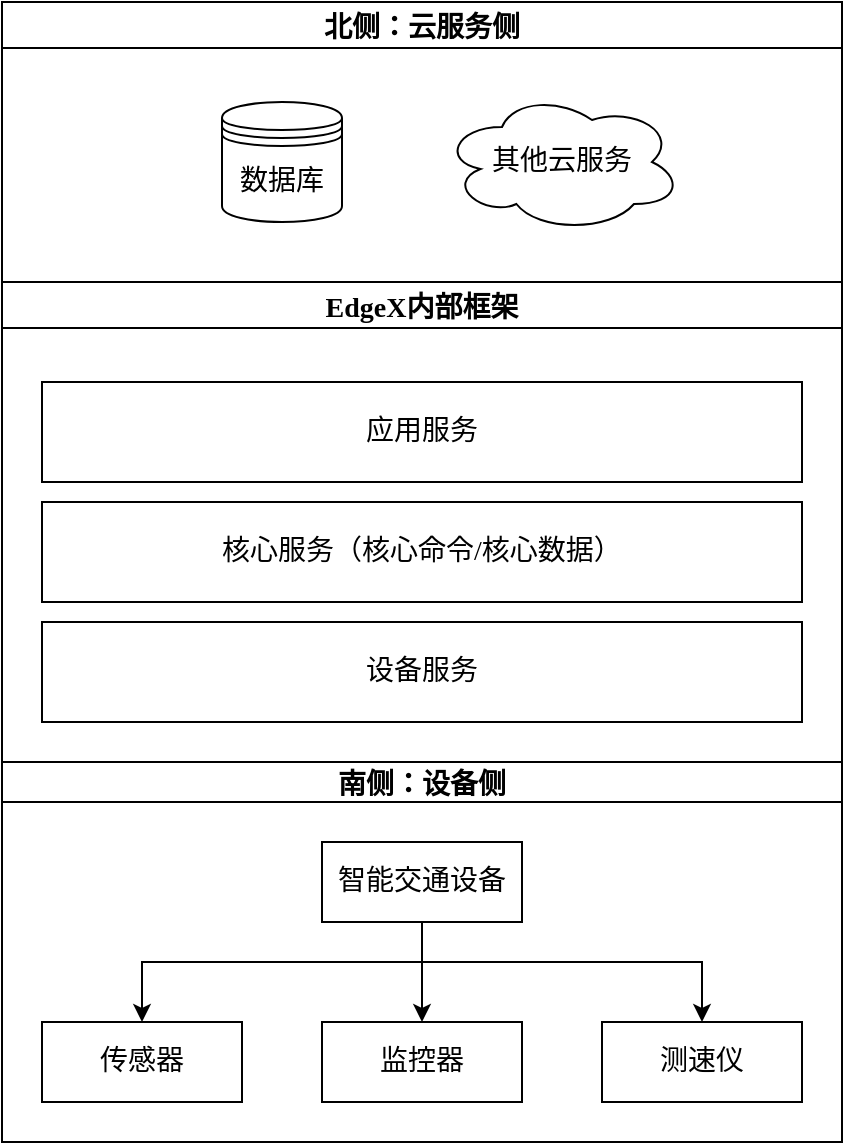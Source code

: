 <mxfile version="18.0.3" type="github">
  <diagram id="x8wUL-hqikglWtBgJhWG" name="Page-1">
    <mxGraphModel dx="1038" dy="1708" grid="1" gridSize="10" guides="1" tooltips="1" connect="1" arrows="1" fold="1" page="1" pageScale="1" pageWidth="827" pageHeight="1169" math="0" shadow="0">
      <root>
        <mxCell id="0" />
        <mxCell id="1" parent="0" />
        <mxCell id="rjUNm6GgaviCtcE3AxA1-7" value="南侧：设备侧" style="swimlane;startSize=20;horizontal=1;childLayout=treeLayout;horizontalTree=0;resizable=0;containerType=tree;fontFamily=宋体;fontSize=14;fontStyle=1" vertex="1" parent="1">
          <mxGeometry x="170" y="200" width="420" height="190" as="geometry" />
        </mxCell>
        <mxCell id="rjUNm6GgaviCtcE3AxA1-8" value="智能交通设备" style="whiteSpace=wrap;html=1;fontFamily=宋体;fontSize=14;" vertex="1" parent="rjUNm6GgaviCtcE3AxA1-7">
          <mxGeometry x="160" y="40" width="100" height="40" as="geometry" />
        </mxCell>
        <mxCell id="rjUNm6GgaviCtcE3AxA1-9" value="传感器" style="whiteSpace=wrap;html=1;fontFamily=宋体;fontSize=14;" vertex="1" parent="rjUNm6GgaviCtcE3AxA1-7">
          <mxGeometry x="20" y="130" width="100" height="40" as="geometry" />
        </mxCell>
        <mxCell id="rjUNm6GgaviCtcE3AxA1-10" value="" style="edgeStyle=elbowEdgeStyle;elbow=vertical;html=1;rounded=0;fontFamily=宋体;fontSize=14;" edge="1" parent="rjUNm6GgaviCtcE3AxA1-7" source="rjUNm6GgaviCtcE3AxA1-8" target="rjUNm6GgaviCtcE3AxA1-9">
          <mxGeometry relative="1" as="geometry">
            <Array as="points">
              <mxPoint x="130" y="100" />
            </Array>
          </mxGeometry>
        </mxCell>
        <mxCell id="rjUNm6GgaviCtcE3AxA1-11" value="监控器" style="whiteSpace=wrap;html=1;fontFamily=宋体;fontSize=14;" vertex="1" parent="rjUNm6GgaviCtcE3AxA1-7">
          <mxGeometry x="160" y="130" width="100" height="40" as="geometry" />
        </mxCell>
        <mxCell id="rjUNm6GgaviCtcE3AxA1-12" value="" style="edgeStyle=elbowEdgeStyle;elbow=vertical;html=1;rounded=0;fontFamily=宋体;fontSize=14;" edge="1" parent="rjUNm6GgaviCtcE3AxA1-7" source="rjUNm6GgaviCtcE3AxA1-8" target="rjUNm6GgaviCtcE3AxA1-11">
          <mxGeometry relative="1" as="geometry" />
        </mxCell>
        <mxCell id="rjUNm6GgaviCtcE3AxA1-13" value="" style="edgeStyle=orthogonalEdgeStyle;rounded=0;orthogonalLoop=1;jettySize=auto;html=1;fontFamily=宋体;fontSize=14;" edge="1" source="rjUNm6GgaviCtcE3AxA1-8" target="rjUNm6GgaviCtcE3AxA1-14" parent="rjUNm6GgaviCtcE3AxA1-7">
          <mxGeometry relative="1" as="geometry">
            <Array as="points">
              <mxPoint x="210" y="100" />
              <mxPoint x="350" y="100" />
            </Array>
          </mxGeometry>
        </mxCell>
        <mxCell id="rjUNm6GgaviCtcE3AxA1-14" value="测速仪" style="whiteSpace=wrap;html=1;fontFamily=宋体;fontSize=14;" vertex="1" parent="rjUNm6GgaviCtcE3AxA1-7">
          <mxGeometry x="300" y="130" width="100" height="40" as="geometry" />
        </mxCell>
        <mxCell id="rjUNm6GgaviCtcE3AxA1-40" value="EdgeX内部框架" style="swimlane;fontFamily=宋体;fontSize=14;" vertex="1" parent="1">
          <mxGeometry x="170" y="-40" width="420" height="240" as="geometry" />
        </mxCell>
        <mxCell id="rjUNm6GgaviCtcE3AxA1-46" value="应用服务" style="rounded=0;whiteSpace=wrap;html=1;fontFamily=宋体;fontSize=14;" vertex="1" parent="rjUNm6GgaviCtcE3AxA1-40">
          <mxGeometry x="20" y="50" width="380" height="50" as="geometry" />
        </mxCell>
        <mxCell id="rjUNm6GgaviCtcE3AxA1-47" value="核心服务（核心命令/核心数据）" style="rounded=0;whiteSpace=wrap;html=1;fontFamily=宋体;fontSize=14;" vertex="1" parent="rjUNm6GgaviCtcE3AxA1-40">
          <mxGeometry x="20" y="110" width="380" height="50" as="geometry" />
        </mxCell>
        <mxCell id="rjUNm6GgaviCtcE3AxA1-48" value="设备服务" style="rounded=0;whiteSpace=wrap;html=1;fontFamily=宋体;fontSize=14;" vertex="1" parent="rjUNm6GgaviCtcE3AxA1-40">
          <mxGeometry x="20" y="170" width="380" height="50" as="geometry" />
        </mxCell>
        <mxCell id="rjUNm6GgaviCtcE3AxA1-49" value="北侧：云服务侧" style="swimlane;fontFamily=宋体;fontSize=14;" vertex="1" parent="1">
          <mxGeometry x="170" y="-180" width="420" height="140" as="geometry" />
        </mxCell>
        <mxCell id="rjUNm6GgaviCtcE3AxA1-53" value="数据库" style="shape=datastore;whiteSpace=wrap;html=1;fontFamily=宋体;fontSize=14;" vertex="1" parent="rjUNm6GgaviCtcE3AxA1-49">
          <mxGeometry x="110" y="50" width="60" height="60" as="geometry" />
        </mxCell>
        <mxCell id="rjUNm6GgaviCtcE3AxA1-55" value="其他云服务" style="ellipse;shape=cloud;whiteSpace=wrap;html=1;fontFamily=宋体;fontSize=14;" vertex="1" parent="rjUNm6GgaviCtcE3AxA1-49">
          <mxGeometry x="220" y="45" width="120" height="70" as="geometry" />
        </mxCell>
      </root>
    </mxGraphModel>
  </diagram>
</mxfile>
